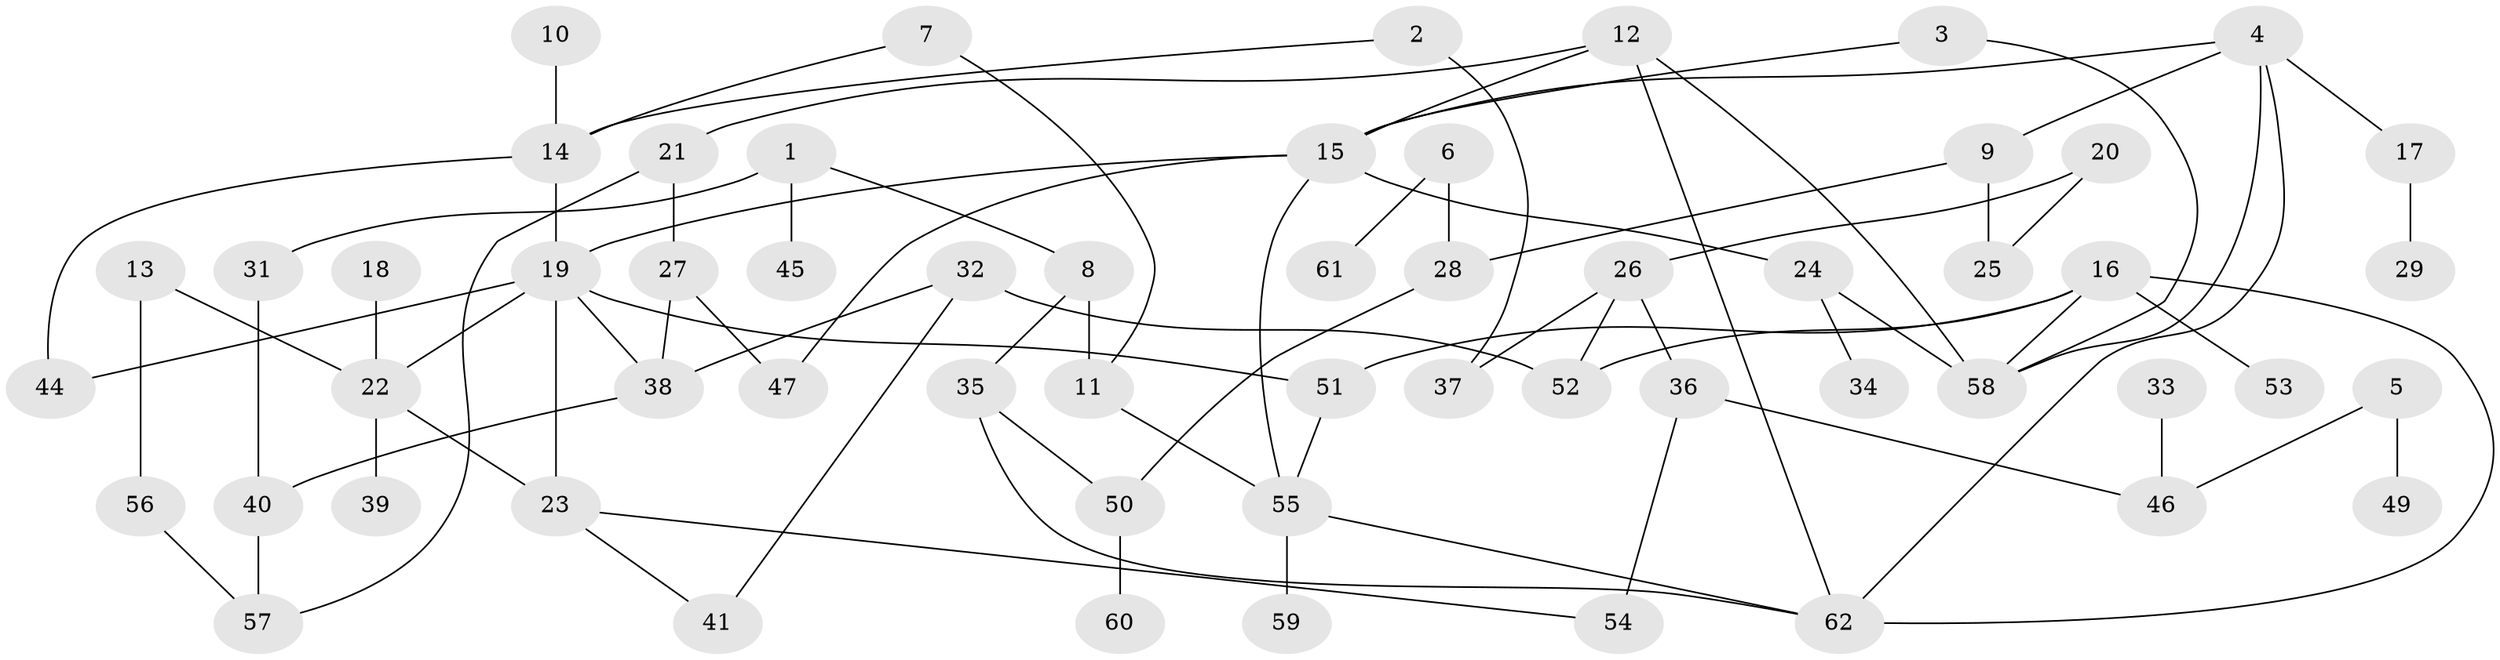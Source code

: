 // original degree distribution, {1: 0.24719101123595505, 2: 0.29213483146067415, 3: 0.1797752808988764, 5: 0.033707865168539325, 4: 0.1348314606741573, 6: 0.033707865168539325, 7: 0.033707865168539325, 0: 0.0449438202247191}
// Generated by graph-tools (version 1.1) at 2025/35/03/04/25 23:35:53]
// undirected, 58 vertices, 80 edges
graph export_dot {
  node [color=gray90,style=filled];
  1;
  2;
  3;
  4;
  5;
  6;
  7;
  8;
  9;
  10;
  11;
  12;
  13;
  14;
  15;
  16;
  17;
  18;
  19;
  20;
  21;
  22;
  23;
  24;
  25;
  26;
  27;
  28;
  29;
  31;
  32;
  33;
  34;
  35;
  36;
  37;
  38;
  39;
  40;
  41;
  44;
  45;
  46;
  47;
  49;
  50;
  51;
  52;
  53;
  54;
  55;
  56;
  57;
  58;
  59;
  60;
  61;
  62;
  1 -- 8 [weight=1.0];
  1 -- 31 [weight=1.0];
  1 -- 45 [weight=1.0];
  2 -- 14 [weight=1.0];
  2 -- 37 [weight=1.0];
  3 -- 15 [weight=1.0];
  3 -- 58 [weight=1.0];
  4 -- 9 [weight=1.0];
  4 -- 15 [weight=1.0];
  4 -- 17 [weight=1.0];
  4 -- 58 [weight=1.0];
  4 -- 62 [weight=1.0];
  5 -- 46 [weight=1.0];
  5 -- 49 [weight=1.0];
  6 -- 28 [weight=1.0];
  6 -- 61 [weight=1.0];
  7 -- 11 [weight=1.0];
  7 -- 14 [weight=1.0];
  8 -- 11 [weight=1.0];
  8 -- 35 [weight=1.0];
  9 -- 25 [weight=1.0];
  9 -- 28 [weight=1.0];
  10 -- 14 [weight=1.0];
  11 -- 55 [weight=1.0];
  12 -- 15 [weight=1.0];
  12 -- 21 [weight=1.0];
  12 -- 58 [weight=1.0];
  12 -- 62 [weight=1.0];
  13 -- 22 [weight=1.0];
  13 -- 56 [weight=1.0];
  14 -- 19 [weight=1.0];
  14 -- 44 [weight=1.0];
  15 -- 19 [weight=1.0];
  15 -- 24 [weight=1.0];
  15 -- 47 [weight=1.0];
  15 -- 55 [weight=1.0];
  16 -- 51 [weight=1.0];
  16 -- 52 [weight=1.0];
  16 -- 53 [weight=1.0];
  16 -- 58 [weight=1.0];
  16 -- 62 [weight=2.0];
  17 -- 29 [weight=1.0];
  18 -- 22 [weight=1.0];
  19 -- 22 [weight=3.0];
  19 -- 23 [weight=2.0];
  19 -- 38 [weight=1.0];
  19 -- 44 [weight=1.0];
  19 -- 51 [weight=1.0];
  20 -- 25 [weight=1.0];
  20 -- 26 [weight=1.0];
  21 -- 27 [weight=1.0];
  21 -- 57 [weight=1.0];
  22 -- 23 [weight=1.0];
  22 -- 39 [weight=1.0];
  23 -- 41 [weight=1.0];
  23 -- 54 [weight=1.0];
  24 -- 34 [weight=1.0];
  24 -- 58 [weight=1.0];
  26 -- 36 [weight=1.0];
  26 -- 37 [weight=1.0];
  26 -- 52 [weight=1.0];
  27 -- 38 [weight=1.0];
  27 -- 47 [weight=1.0];
  28 -- 50 [weight=1.0];
  31 -- 40 [weight=1.0];
  32 -- 38 [weight=1.0];
  32 -- 41 [weight=1.0];
  32 -- 52 [weight=1.0];
  33 -- 46 [weight=1.0];
  35 -- 50 [weight=1.0];
  35 -- 62 [weight=1.0];
  36 -- 46 [weight=1.0];
  36 -- 54 [weight=1.0];
  38 -- 40 [weight=1.0];
  40 -- 57 [weight=1.0];
  50 -- 60 [weight=1.0];
  51 -- 55 [weight=1.0];
  55 -- 59 [weight=2.0];
  55 -- 62 [weight=1.0];
  56 -- 57 [weight=1.0];
}
